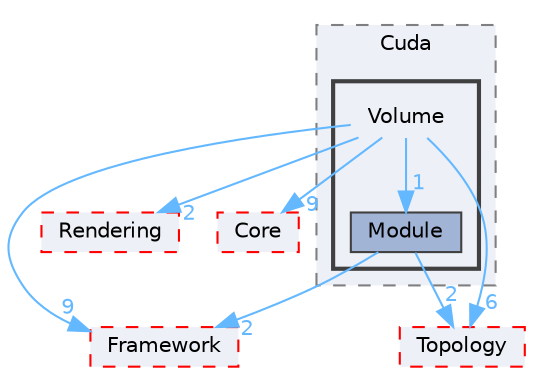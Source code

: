 digraph "E:/Peridyno/peridyno/src/Dynamics/Cuda/Volume"
{
 // LATEX_PDF_SIZE
  bgcolor="transparent";
  edge [fontname=Helvetica,fontsize=10,labelfontname=Helvetica,labelfontsize=10];
  node [fontname=Helvetica,fontsize=10,shape=box,height=0.2,width=0.4];
  compound=true
  subgraph clusterdir_fcf8d9b41703035e4148e841d5c3507a {
    graph [ bgcolor="#edf0f7", pencolor="grey50", label="Cuda", fontname=Helvetica,fontsize=10 style="filled,dashed", URL="dir_fcf8d9b41703035e4148e841d5c3507a.html",tooltip=""]
  subgraph clusterdir_ff678a16f4f087f6b3e489e7f5a6ac5e {
    graph [ bgcolor="#edf0f7", pencolor="grey25", label="", fontname=Helvetica,fontsize=10 style="filled,bold", URL="dir_ff678a16f4f087f6b3e489e7f5a6ac5e.html",tooltip=""]
    dir_ff678a16f4f087f6b3e489e7f5a6ac5e [shape=plaintext, label="Volume"];
  dir_70fa4b1ef11d40dc1e980be5eadc2880 [label="Module", fillcolor="#a2b4d6", color="grey25", style="filled", URL="dir_70fa4b1ef11d40dc1e980be5eadc2880.html",tooltip=""];
  }
  }
  dir_0a5d901ffa28d51286754f85d80379d0 [label="Rendering", fillcolor="#edf0f7", color="red", style="filled,dashed", URL="dir_0a5d901ffa28d51286754f85d80379d0.html",tooltip=""];
  dir_3e9476288c0c22cbcea08ca5b8b8c190 [label="Core", fillcolor="#edf0f7", color="red", style="filled,dashed", URL="dir_3e9476288c0c22cbcea08ca5b8b8c190.html",tooltip=""];
  dir_c2c045169feb12a9231cac4869e44751 [label="Framework", fillcolor="#edf0f7", color="red", style="filled,dashed", URL="dir_c2c045169feb12a9231cac4869e44751.html",tooltip=""];
  dir_d79986e58178c8ff2b3bf391fc431f24 [label="Topology", fillcolor="#edf0f7", color="red", style="filled,dashed", URL="dir_d79986e58178c8ff2b3bf391fc431f24.html",tooltip=""];
  dir_ff678a16f4f087f6b3e489e7f5a6ac5e->dir_0a5d901ffa28d51286754f85d80379d0 [headlabel="2", labeldistance=1.5 headhref="dir_000080_000065.html" href="dir_000080_000065.html" color="steelblue1" fontcolor="steelblue1"];
  dir_ff678a16f4f087f6b3e489e7f5a6ac5e->dir_3e9476288c0c22cbcea08ca5b8b8c190 [headlabel="9", labeldistance=1.5 headhref="dir_000080_000012.html" href="dir_000080_000012.html" color="steelblue1" fontcolor="steelblue1"];
  dir_ff678a16f4f087f6b3e489e7f5a6ac5e->dir_70fa4b1ef11d40dc1e980be5eadc2880 [headlabel="1", labeldistance=1.5 headhref="dir_000080_000042.html" href="dir_000080_000042.html" color="steelblue1" fontcolor="steelblue1"];
  dir_ff678a16f4f087f6b3e489e7f5a6ac5e->dir_c2c045169feb12a9231cac4869e44751 [headlabel="9", labeldistance=1.5 headhref="dir_000080_000022.html" href="dir_000080_000022.html" color="steelblue1" fontcolor="steelblue1"];
  dir_ff678a16f4f087f6b3e489e7f5a6ac5e->dir_d79986e58178c8ff2b3bf391fc431f24 [headlabel="6", labeldistance=1.5 headhref="dir_000080_000074.html" href="dir_000080_000074.html" color="steelblue1" fontcolor="steelblue1"];
  dir_70fa4b1ef11d40dc1e980be5eadc2880->dir_c2c045169feb12a9231cac4869e44751 [headlabel="2", labeldistance=1.5 headhref="dir_000042_000022.html" href="dir_000042_000022.html" color="steelblue1" fontcolor="steelblue1"];
  dir_70fa4b1ef11d40dc1e980be5eadc2880->dir_d79986e58178c8ff2b3bf391fc431f24 [headlabel="2", labeldistance=1.5 headhref="dir_000042_000074.html" href="dir_000042_000074.html" color="steelblue1" fontcolor="steelblue1"];
}
